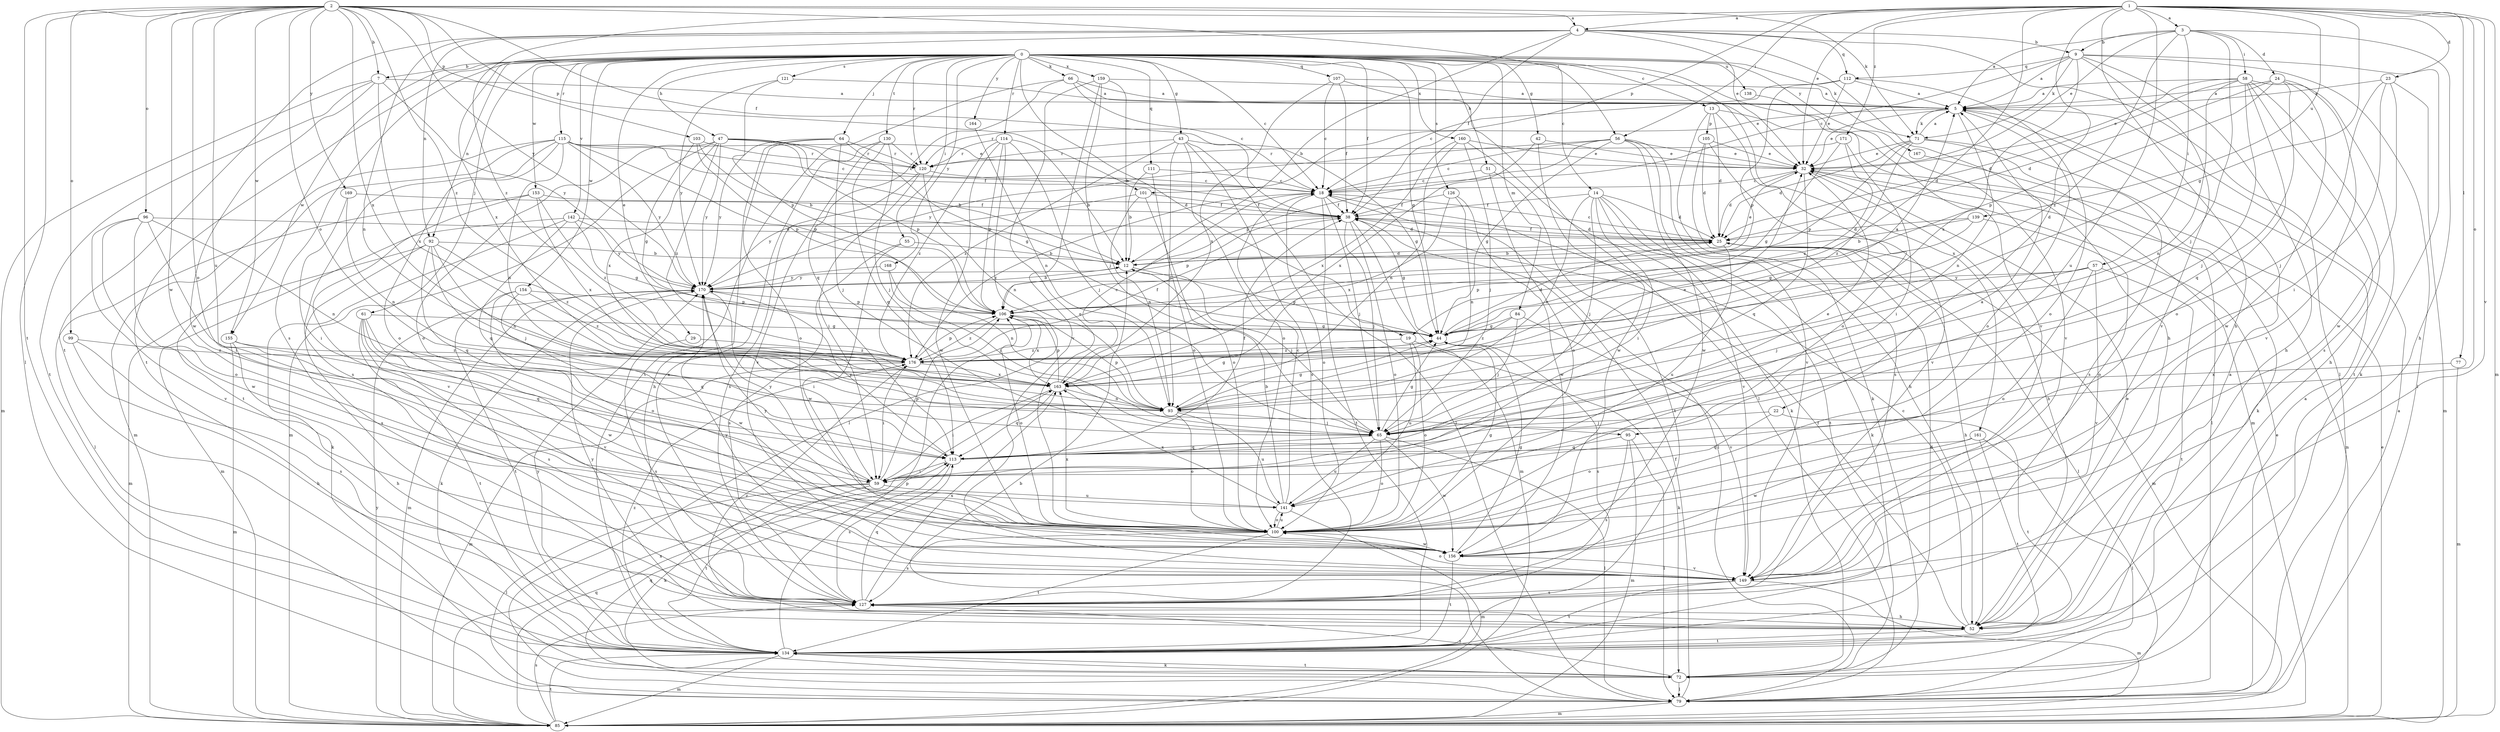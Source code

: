 strict digraph  {
0;
1;
2;
3;
4;
5;
7;
9;
12;
13;
14;
18;
19;
22;
23;
24;
25;
29;
32;
38;
42;
43;
44;
47;
51;
52;
55;
56;
57;
58;
59;
61;
64;
65;
66;
71;
72;
77;
79;
84;
85;
92;
93;
95;
96;
99;
100;
101;
103;
105;
106;
107;
111;
112;
113;
114;
115;
120;
121;
126;
127;
130;
134;
138;
139;
141;
142;
149;
153;
154;
155;
156;
159;
160;
161;
163;
164;
167;
168;
169;
170;
171;
176;
0 -> 7  [label=b];
0 -> 13  [label=c];
0 -> 14  [label=c];
0 -> 18  [label=c];
0 -> 19  [label=d];
0 -> 29  [label=e];
0 -> 38  [label=f];
0 -> 42  [label=g];
0 -> 43  [label=g];
0 -> 44  [label=g];
0 -> 47  [label=h];
0 -> 51  [label=h];
0 -> 55  [label=i];
0 -> 61  [label=j];
0 -> 64  [label=j];
0 -> 66  [label=k];
0 -> 71  [label=k];
0 -> 84  [label=m];
0 -> 92  [label=n];
0 -> 107  [label=q];
0 -> 111  [label=q];
0 -> 114  [label=r];
0 -> 115  [label=r];
0 -> 120  [label=r];
0 -> 121  [label=s];
0 -> 126  [label=s];
0 -> 127  [label=s];
0 -> 130  [label=t];
0 -> 134  [label=t];
0 -> 138  [label=u];
0 -> 142  [label=v];
0 -> 149  [label=v];
0 -> 153  [label=w];
0 -> 154  [label=w];
0 -> 155  [label=w];
0 -> 159  [label=x];
0 -> 160  [label=x];
0 -> 161  [label=x];
0 -> 164  [label=y];
0 -> 167  [label=y];
0 -> 168  [label=y];
1 -> 3  [label=a];
1 -> 4  [label=a];
1 -> 19  [label=d];
1 -> 22  [label=d];
1 -> 23  [label=d];
1 -> 32  [label=e];
1 -> 44  [label=g];
1 -> 52  [label=h];
1 -> 56  [label=i];
1 -> 77  [label=l];
1 -> 85  [label=m];
1 -> 95  [label=o];
1 -> 101  [label=p];
1 -> 139  [label=u];
1 -> 141  [label=u];
1 -> 149  [label=v];
1 -> 171  [label=z];
1 -> 176  [label=z];
2 -> 4  [label=a];
2 -> 7  [label=b];
2 -> 38  [label=f];
2 -> 56  [label=i];
2 -> 71  [label=k];
2 -> 79  [label=l];
2 -> 95  [label=o];
2 -> 96  [label=o];
2 -> 99  [label=o];
2 -> 100  [label=o];
2 -> 101  [label=p];
2 -> 103  [label=p];
2 -> 134  [label=t];
2 -> 141  [label=u];
2 -> 155  [label=w];
2 -> 156  [label=w];
2 -> 163  [label=x];
2 -> 169  [label=y];
2 -> 170  [label=y];
2 -> 176  [label=z];
3 -> 5  [label=a];
3 -> 9  [label=b];
3 -> 24  [label=d];
3 -> 32  [label=e];
3 -> 52  [label=h];
3 -> 57  [label=i];
3 -> 58  [label=i];
3 -> 65  [label=j];
3 -> 176  [label=z];
4 -> 9  [label=b];
4 -> 12  [label=b];
4 -> 32  [label=e];
4 -> 38  [label=f];
4 -> 52  [label=h];
4 -> 79  [label=l];
4 -> 92  [label=n];
4 -> 93  [label=n];
4 -> 112  [label=q];
4 -> 134  [label=t];
4 -> 163  [label=x];
5 -> 32  [label=e];
5 -> 71  [label=k];
5 -> 93  [label=n];
5 -> 100  [label=o];
5 -> 120  [label=r];
7 -> 5  [label=a];
7 -> 85  [label=m];
7 -> 134  [label=t];
7 -> 156  [label=w];
7 -> 163  [label=x];
7 -> 170  [label=y];
9 -> 5  [label=a];
9 -> 18  [label=c];
9 -> 52  [label=h];
9 -> 71  [label=k];
9 -> 72  [label=k];
9 -> 79  [label=l];
9 -> 112  [label=q];
9 -> 149  [label=v];
9 -> 163  [label=x];
12 -> 25  [label=d];
12 -> 32  [label=e];
12 -> 44  [label=g];
12 -> 65  [label=j];
12 -> 170  [label=y];
13 -> 25  [label=d];
13 -> 72  [label=k];
13 -> 85  [label=m];
13 -> 100  [label=o];
13 -> 105  [label=p];
14 -> 25  [label=d];
14 -> 38  [label=f];
14 -> 59  [label=i];
14 -> 65  [label=j];
14 -> 72  [label=k];
14 -> 93  [label=n];
14 -> 134  [label=t];
14 -> 149  [label=v];
18 -> 38  [label=f];
18 -> 65  [label=j];
18 -> 79  [label=l];
18 -> 100  [label=o];
18 -> 134  [label=t];
18 -> 176  [label=z];
19 -> 72  [label=k];
19 -> 100  [label=o];
19 -> 141  [label=u];
19 -> 176  [label=z];
22 -> 65  [label=j];
22 -> 100  [label=o];
22 -> 134  [label=t];
23 -> 5  [label=a];
23 -> 59  [label=i];
23 -> 65  [label=j];
23 -> 85  [label=m];
23 -> 156  [label=w];
24 -> 5  [label=a];
24 -> 25  [label=d];
24 -> 106  [label=p];
24 -> 113  [label=q];
24 -> 149  [label=v];
24 -> 156  [label=w];
25 -> 12  [label=b];
25 -> 18  [label=c];
25 -> 38  [label=f];
25 -> 52  [label=h];
25 -> 79  [label=l];
25 -> 85  [label=m];
25 -> 141  [label=u];
29 -> 127  [label=s];
29 -> 176  [label=z];
32 -> 18  [label=c];
32 -> 25  [label=d];
32 -> 52  [label=h];
32 -> 85  [label=m];
32 -> 113  [label=q];
38 -> 25  [label=d];
38 -> 44  [label=g];
38 -> 65  [label=j];
38 -> 85  [label=m];
38 -> 100  [label=o];
38 -> 106  [label=p];
42 -> 32  [label=e];
42 -> 156  [label=w];
42 -> 163  [label=x];
43 -> 44  [label=g];
43 -> 79  [label=l];
43 -> 93  [label=n];
43 -> 100  [label=o];
43 -> 120  [label=r];
43 -> 127  [label=s];
43 -> 176  [label=z];
44 -> 5  [label=a];
44 -> 25  [label=d];
44 -> 127  [label=s];
44 -> 176  [label=z];
47 -> 12  [label=b];
47 -> 18  [label=c];
47 -> 85  [label=m];
47 -> 100  [label=o];
47 -> 106  [label=p];
47 -> 120  [label=r];
47 -> 163  [label=x];
47 -> 170  [label=y];
47 -> 176  [label=z];
51 -> 18  [label=c];
51 -> 100  [label=o];
51 -> 134  [label=t];
52 -> 5  [label=a];
52 -> 18  [label=c];
52 -> 32  [label=e];
52 -> 38  [label=f];
52 -> 134  [label=t];
52 -> 170  [label=y];
52 -> 176  [label=z];
55 -> 12  [label=b];
55 -> 127  [label=s];
55 -> 156  [label=w];
56 -> 18  [label=c];
56 -> 32  [label=e];
56 -> 44  [label=g];
56 -> 52  [label=h];
56 -> 106  [label=p];
56 -> 149  [label=v];
56 -> 156  [label=w];
56 -> 170  [label=y];
57 -> 65  [label=j];
57 -> 100  [label=o];
57 -> 106  [label=p];
57 -> 134  [label=t];
57 -> 149  [label=v];
57 -> 170  [label=y];
58 -> 5  [label=a];
58 -> 25  [label=d];
58 -> 32  [label=e];
58 -> 52  [label=h];
58 -> 65  [label=j];
58 -> 93  [label=n];
58 -> 100  [label=o];
58 -> 127  [label=s];
58 -> 134  [label=t];
59 -> 5  [label=a];
59 -> 72  [label=k];
59 -> 79  [label=l];
59 -> 106  [label=p];
59 -> 134  [label=t];
59 -> 141  [label=u];
59 -> 170  [label=y];
61 -> 44  [label=g];
61 -> 113  [label=q];
61 -> 127  [label=s];
61 -> 134  [label=t];
61 -> 149  [label=v];
61 -> 156  [label=w];
64 -> 44  [label=g];
64 -> 52  [label=h];
64 -> 65  [label=j];
64 -> 100  [label=o];
64 -> 120  [label=r];
64 -> 170  [label=y];
65 -> 44  [label=g];
65 -> 79  [label=l];
65 -> 100  [label=o];
65 -> 113  [label=q];
65 -> 141  [label=u];
65 -> 156  [label=w];
66 -> 5  [label=a];
66 -> 18  [label=c];
66 -> 32  [label=e];
66 -> 113  [label=q];
66 -> 134  [label=t];
71 -> 5  [label=a];
71 -> 25  [label=d];
71 -> 32  [label=e];
71 -> 72  [label=k];
71 -> 106  [label=p];
71 -> 127  [label=s];
71 -> 176  [label=z];
72 -> 5  [label=a];
72 -> 79  [label=l];
72 -> 127  [label=s];
72 -> 134  [label=t];
77 -> 85  [label=m];
77 -> 163  [label=x];
79 -> 5  [label=a];
79 -> 12  [label=b];
79 -> 32  [label=e];
79 -> 38  [label=f];
79 -> 85  [label=m];
79 -> 113  [label=q];
84 -> 44  [label=g];
84 -> 65  [label=j];
84 -> 149  [label=v];
84 -> 176  [label=z];
85 -> 32  [label=e];
85 -> 113  [label=q];
85 -> 127  [label=s];
85 -> 134  [label=t];
85 -> 163  [label=x];
85 -> 170  [label=y];
92 -> 12  [label=b];
92 -> 65  [label=j];
92 -> 85  [label=m];
92 -> 93  [label=n];
92 -> 113  [label=q];
92 -> 127  [label=s];
92 -> 176  [label=z];
93 -> 32  [label=e];
93 -> 44  [label=g];
93 -> 65  [label=j];
93 -> 100  [label=o];
93 -> 106  [label=p];
93 -> 141  [label=u];
95 -> 79  [label=l];
95 -> 85  [label=m];
95 -> 113  [label=q];
95 -> 127  [label=s];
96 -> 25  [label=d];
96 -> 59  [label=i];
96 -> 93  [label=n];
96 -> 100  [label=o];
96 -> 149  [label=v];
96 -> 156  [label=w];
99 -> 52  [label=h];
99 -> 127  [label=s];
99 -> 176  [label=z];
100 -> 44  [label=g];
100 -> 127  [label=s];
100 -> 134  [label=t];
100 -> 141  [label=u];
100 -> 156  [label=w];
100 -> 163  [label=x];
100 -> 170  [label=y];
101 -> 38  [label=f];
101 -> 93  [label=n];
101 -> 100  [label=o];
101 -> 170  [label=y];
103 -> 12  [label=b];
103 -> 44  [label=g];
103 -> 106  [label=p];
103 -> 120  [label=r];
105 -> 25  [label=d];
105 -> 32  [label=e];
105 -> 127  [label=s];
105 -> 149  [label=v];
106 -> 44  [label=g];
106 -> 100  [label=o];
106 -> 163  [label=x];
106 -> 176  [label=z];
107 -> 5  [label=a];
107 -> 18  [label=c];
107 -> 38  [label=f];
107 -> 79  [label=l];
107 -> 163  [label=x];
111 -> 12  [label=b];
111 -> 18  [label=c];
111 -> 100  [label=o];
112 -> 5  [label=a];
112 -> 18  [label=c];
112 -> 32  [label=e];
112 -> 100  [label=o];
112 -> 106  [label=p];
113 -> 32  [label=e];
113 -> 38  [label=f];
113 -> 59  [label=i];
113 -> 127  [label=s];
113 -> 170  [label=y];
114 -> 12  [label=b];
114 -> 65  [label=j];
114 -> 79  [label=l];
114 -> 106  [label=p];
114 -> 120  [label=r];
114 -> 156  [label=w];
114 -> 176  [label=z];
115 -> 18  [label=c];
115 -> 32  [label=e];
115 -> 38  [label=f];
115 -> 85  [label=m];
115 -> 93  [label=n];
115 -> 100  [label=o];
115 -> 106  [label=p];
115 -> 127  [label=s];
115 -> 134  [label=t];
115 -> 170  [label=y];
120 -> 18  [label=c];
120 -> 59  [label=i];
120 -> 93  [label=n];
120 -> 127  [label=s];
121 -> 5  [label=a];
121 -> 106  [label=p];
121 -> 170  [label=y];
126 -> 38  [label=f];
126 -> 93  [label=n];
126 -> 156  [label=w];
126 -> 163  [label=x];
127 -> 52  [label=h];
127 -> 113  [label=q];
127 -> 163  [label=x];
130 -> 65  [label=j];
130 -> 113  [label=q];
130 -> 120  [label=r];
130 -> 127  [label=s];
130 -> 149  [label=v];
134 -> 25  [label=d];
134 -> 72  [label=k];
134 -> 85  [label=m];
134 -> 106  [label=p];
134 -> 170  [label=y];
134 -> 176  [label=z];
138 -> 149  [label=v];
139 -> 12  [label=b];
139 -> 25  [label=d];
139 -> 44  [label=g];
139 -> 100  [label=o];
141 -> 12  [label=b];
141 -> 18  [label=c];
141 -> 85  [label=m];
141 -> 100  [label=o];
141 -> 163  [label=x];
142 -> 25  [label=d];
142 -> 44  [label=g];
142 -> 72  [label=k];
142 -> 85  [label=m];
142 -> 113  [label=q];
142 -> 170  [label=y];
149 -> 85  [label=m];
149 -> 100  [label=o];
149 -> 127  [label=s];
149 -> 134  [label=t];
149 -> 170  [label=y];
153 -> 38  [label=f];
153 -> 79  [label=l];
153 -> 149  [label=v];
153 -> 163  [label=x];
153 -> 176  [label=z];
154 -> 100  [label=o];
154 -> 106  [label=p];
154 -> 134  [label=t];
154 -> 156  [label=w];
154 -> 176  [label=z];
155 -> 52  [label=h];
155 -> 85  [label=m];
155 -> 113  [label=q];
155 -> 176  [label=z];
156 -> 44  [label=g];
156 -> 134  [label=t];
156 -> 149  [label=v];
159 -> 5  [label=a];
159 -> 12  [label=b];
159 -> 65  [label=j];
159 -> 100  [label=o];
159 -> 149  [label=v];
160 -> 32  [label=e];
160 -> 65  [label=j];
160 -> 72  [label=k];
160 -> 93  [label=n];
160 -> 163  [label=x];
161 -> 79  [label=l];
161 -> 113  [label=q];
161 -> 134  [label=t];
161 -> 156  [label=w];
163 -> 18  [label=c];
163 -> 44  [label=g];
163 -> 59  [label=i];
163 -> 93  [label=n];
163 -> 106  [label=p];
163 -> 113  [label=q];
164 -> 93  [label=n];
167 -> 79  [label=l];
168 -> 65  [label=j];
168 -> 93  [label=n];
168 -> 170  [label=y];
169 -> 38  [label=f];
169 -> 59  [label=i];
169 -> 93  [label=n];
170 -> 12  [label=b];
170 -> 59  [label=i];
170 -> 72  [label=k];
170 -> 85  [label=m];
170 -> 106  [label=p];
171 -> 44  [label=g];
171 -> 59  [label=i];
171 -> 120  [label=r];
171 -> 176  [label=z];
176 -> 38  [label=f];
176 -> 59  [label=i];
176 -> 85  [label=m];
176 -> 106  [label=p];
176 -> 163  [label=x];
}
